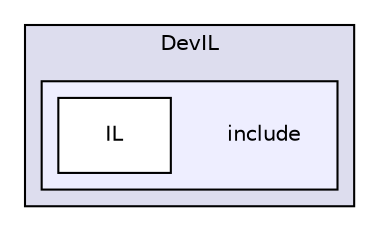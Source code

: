 digraph "assimp/assimp-3.1.1/samples/DevIL/include" {
  compound=true
  node [ fontsize="10", fontname="Helvetica"];
  edge [ labelfontsize="10", labelfontname="Helvetica"];
  subgraph clusterdir_7a95bf0f6c67927ad38e96018877bff8 {
    graph [ bgcolor="#ddddee", pencolor="black", label="DevIL" fontname="Helvetica", fontsize="10", URL="dir_7a95bf0f6c67927ad38e96018877bff8.html"]
  subgraph clusterdir_1f02ac1e76808bcb7c03347ced07e26d {
    graph [ bgcolor="#eeeeff", pencolor="black", label="" URL="dir_1f02ac1e76808bcb7c03347ced07e26d.html"];
    dir_1f02ac1e76808bcb7c03347ced07e26d [shape=plaintext label="include"];
    dir_86a32687dbebdd181f31e18acd7921a9 [shape=box label="IL" color="black" fillcolor="white" style="filled" URL="dir_86a32687dbebdd181f31e18acd7921a9.html"];
  }
  }
}
